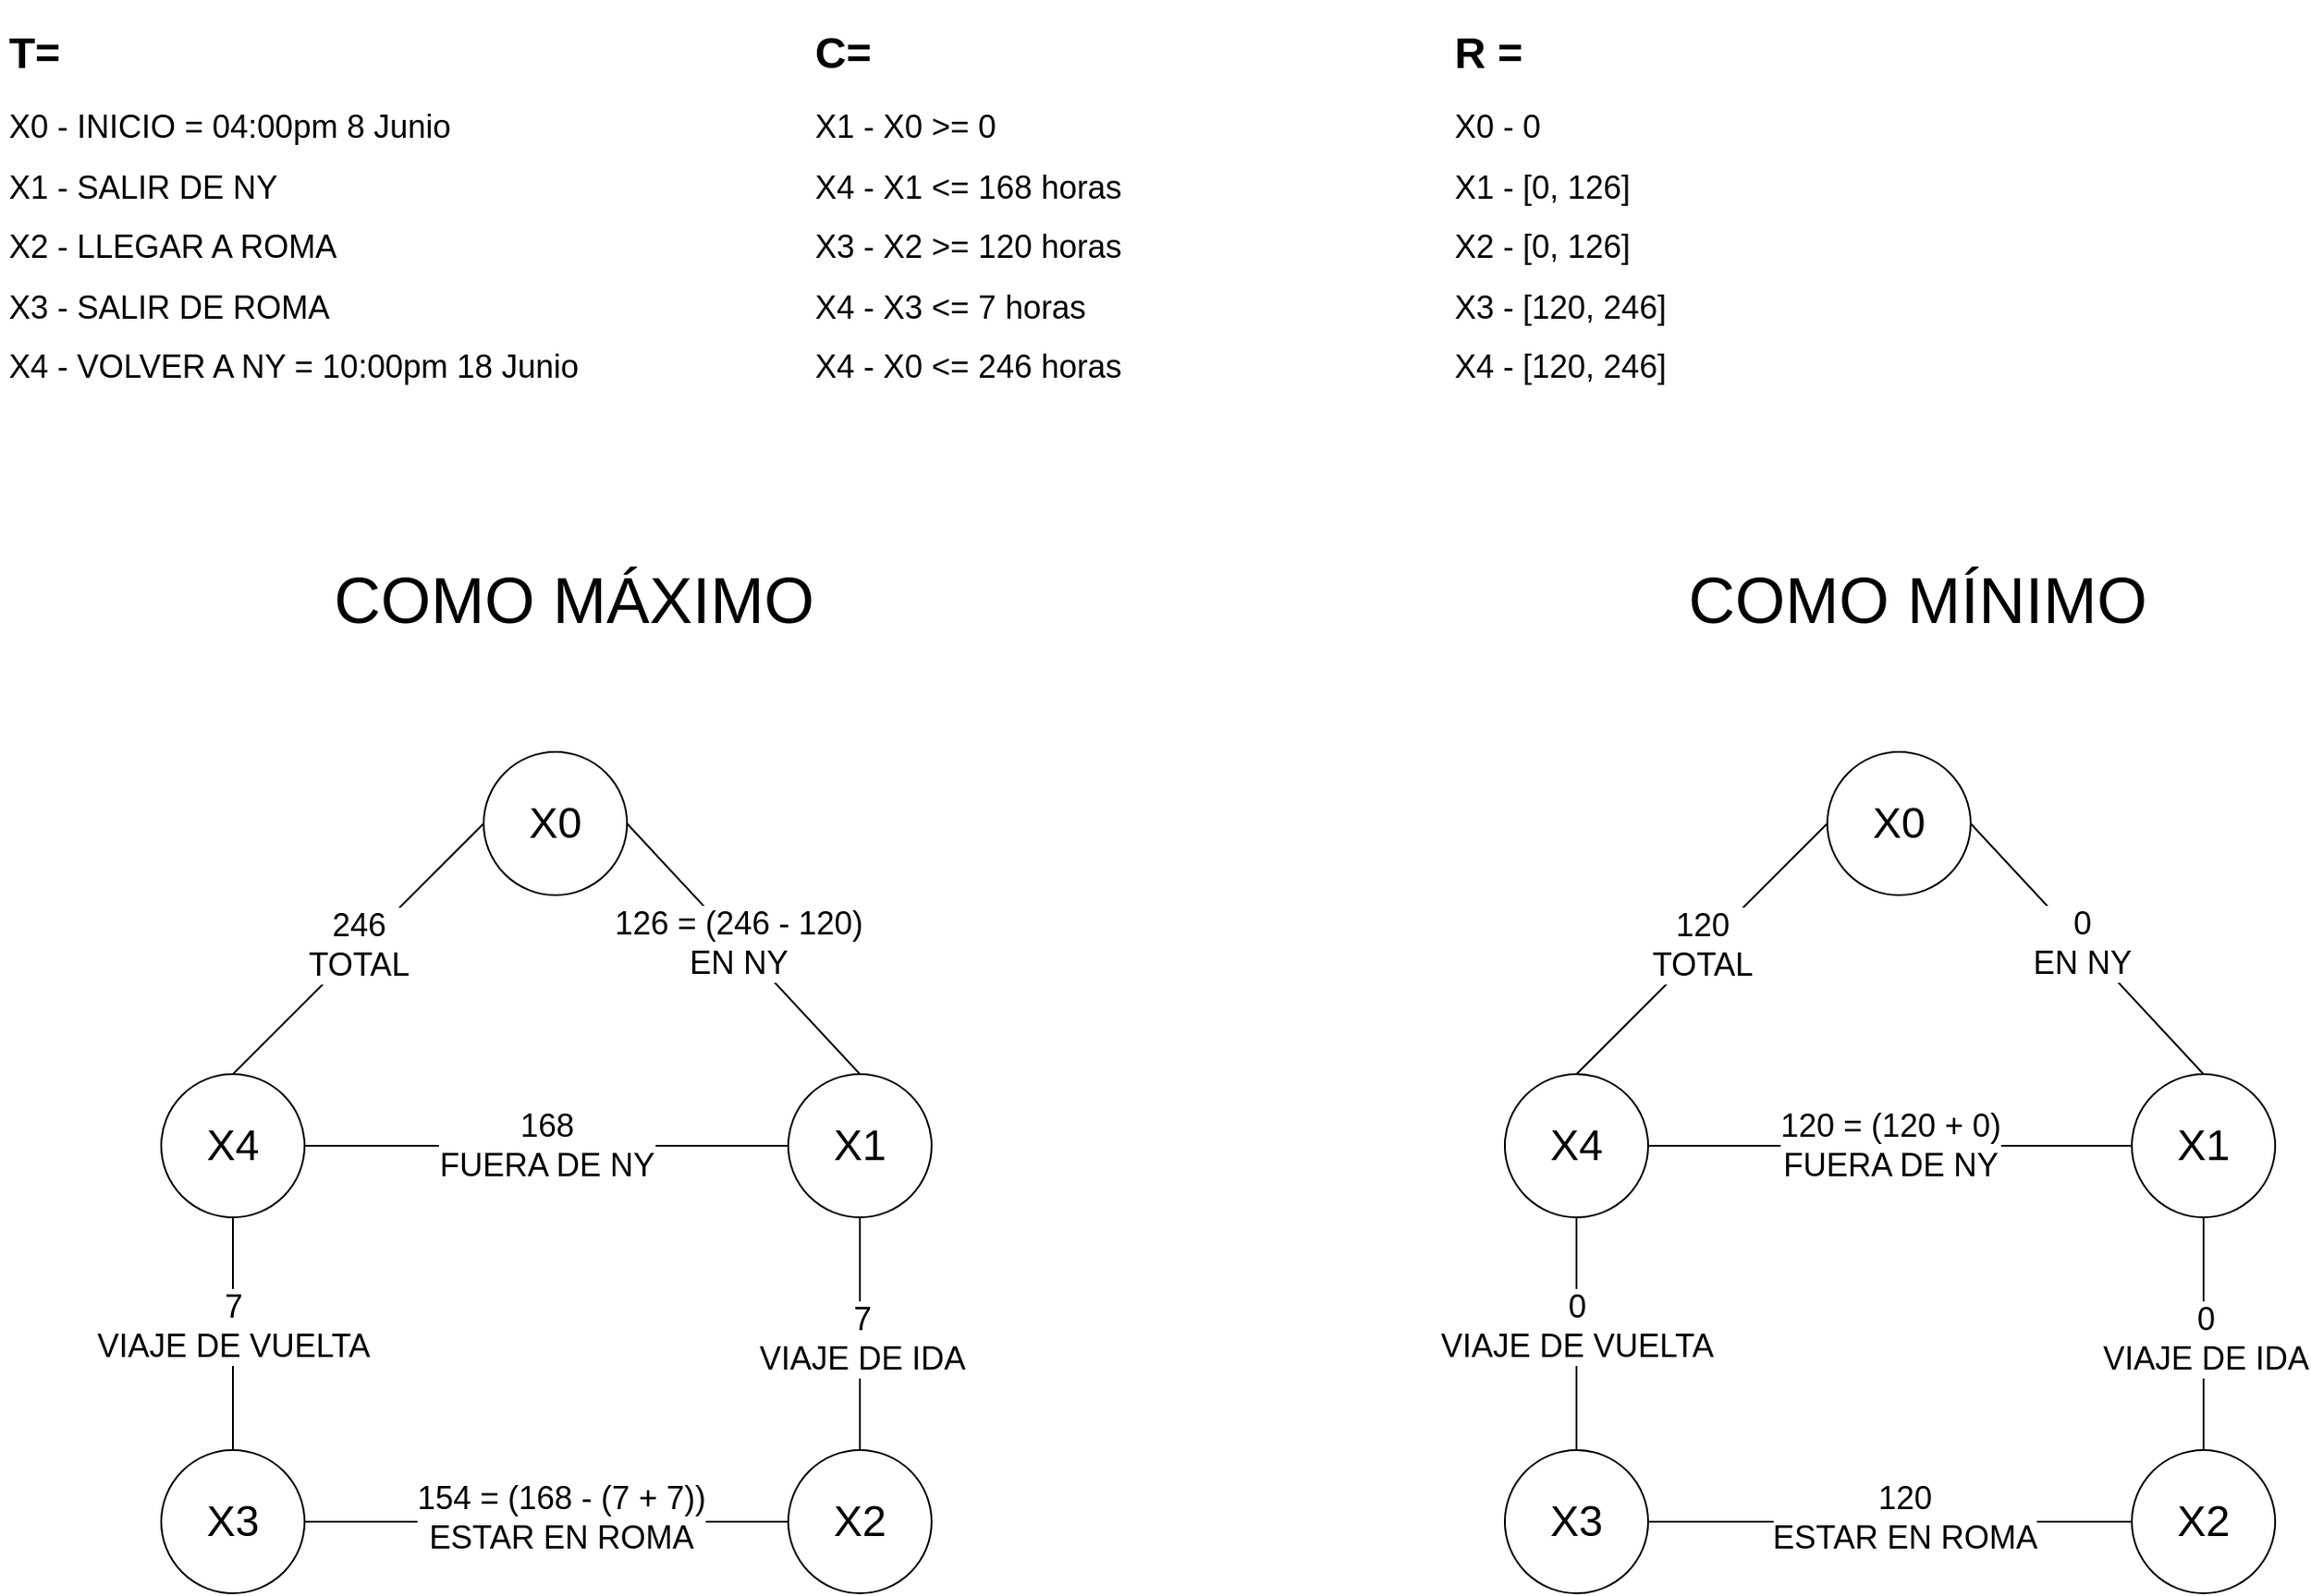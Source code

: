 <mxfile version="12.9.13" type="device"><diagram id="-83NwMJyqUidWCIRw6BU" name="Page-1"><mxGraphModel dx="2344" dy="1632" grid="1" gridSize="10" guides="1" tooltips="1" connect="1" arrows="1" fold="1" page="1" pageScale="1" pageWidth="827" pageHeight="1169" math="0" shadow="0"><root><mxCell id="0"/><mxCell id="1" parent="0"/><mxCell id="AFXiFm87-gxN2OOGeYR6-3" value="&lt;h1&gt;T=&lt;/h1&gt;&lt;p&gt;&lt;font size=&quot;4&quot;&gt;X0 - INICIO = 04:00pm 8 Junio&lt;/font&gt;&lt;/p&gt;&lt;p&gt;&lt;font size=&quot;4&quot;&gt;X1 - SALIR DE NY&lt;/font&gt;&lt;/p&gt;&lt;p&gt;&lt;font size=&quot;4&quot;&gt;X2 - LLEGAR A ROMA&lt;/font&gt;&lt;/p&gt;&lt;p&gt;&lt;span style=&quot;font-size: large&quot;&gt;X3 - SALIR DE ROMA&lt;/span&gt;&lt;font size=&quot;4&quot;&gt;&lt;br&gt;&lt;/font&gt;&lt;/p&gt;&lt;p&gt;&lt;span style=&quot;font-size: large&quot;&gt;X4 - VOLVER A NY = 10:00pm 18 Junio&lt;/span&gt;&lt;font size=&quot;4&quot;&gt;&lt;br&gt;&lt;/font&gt;&lt;/p&gt;" style="text;html=1;strokeColor=none;fillColor=none;spacing=5;spacingTop=-20;whiteSpace=wrap;overflow=hidden;rounded=0;" parent="1" vertex="1"><mxGeometry x="20" y="50" width="410" height="210" as="geometry"/></mxCell><mxCell id="AFXiFm87-gxN2OOGeYR6-6" value="&lt;h1&gt;C=&amp;nbsp;&lt;/h1&gt;&lt;p&gt;&lt;font size=&quot;4&quot;&gt;X1 -&amp;nbsp;&lt;/font&gt;&lt;span style=&quot;font-size: large&quot;&gt;X0 &amp;gt;= 0&lt;/span&gt;&lt;/p&gt;&lt;p&gt;&lt;font size=&quot;4&quot;&gt;X4 -&amp;nbsp;&lt;/font&gt;&lt;span style=&quot;font-size: large&quot;&gt;X1 &amp;lt;= 168 horas&lt;/span&gt;&lt;span style=&quot;font-size: large&quot;&gt;&lt;br&gt;&lt;/span&gt;&lt;/p&gt;&lt;p&gt;&lt;span style=&quot;font-size: large&quot;&gt;X3 - X2 &amp;gt;= 120 horas&lt;/span&gt;&lt;/p&gt;&lt;p&gt;&lt;font size=&quot;4&quot;&gt;X4 - X3 &amp;lt;= 7 horas&lt;/font&gt;&lt;/p&gt;&lt;p&gt;&lt;font size=&quot;4&quot;&gt;X4 - X0 &amp;lt;= 246 horas&lt;/font&gt;&lt;/p&gt;" style="text;html=1;strokeColor=none;fillColor=none;spacing=5;spacingTop=-20;whiteSpace=wrap;overflow=hidden;rounded=0;" parent="1" vertex="1"><mxGeometry x="470" y="50" width="410" height="210" as="geometry"/></mxCell><mxCell id="AFXiFm87-gxN2OOGeYR6-21" style="rounded=0;orthogonalLoop=1;jettySize=auto;html=1;exitX=0;exitY=0.5;exitDx=0;exitDy=0;entryX=0.5;entryY=0;entryDx=0;entryDy=0;endArrow=none;endFill=0;" parent="1" source="AFXiFm87-gxN2OOGeYR6-10" target="AFXiFm87-gxN2OOGeYR6-14" edge="1"><mxGeometry relative="1" as="geometry"/></mxCell><mxCell id="AFXiFm87-gxN2OOGeYR6-26" value="&lt;font style=&quot;font-size: 18px&quot;&gt;246&lt;br&gt;TOTAL&lt;br&gt;&lt;/font&gt;" style="edgeLabel;html=1;align=center;verticalAlign=middle;resizable=0;points=[];" parent="AFXiFm87-gxN2OOGeYR6-21" vertex="1" connectable="0"><mxGeometry x="-0.012" y="-2" relative="1" as="geometry"><mxPoint as="offset"/></mxGeometry></mxCell><mxCell id="AFXiFm87-gxN2OOGeYR6-32" style="rounded=0;orthogonalLoop=1;jettySize=auto;html=1;exitX=1;exitY=0.5;exitDx=0;exitDy=0;entryX=0.5;entryY=0;entryDx=0;entryDy=0;endArrow=none;endFill=0;" parent="1" source="AFXiFm87-gxN2OOGeYR6-10" target="AFXiFm87-gxN2OOGeYR6-11" edge="1"><mxGeometry relative="1" as="geometry"/></mxCell><mxCell id="AFXiFm87-gxN2OOGeYR6-34" value="&lt;font style=&quot;font-size: 18px&quot;&gt;126 = (246 - 120)&lt;br&gt;EN NY&lt;br&gt;&lt;/font&gt;" style="edgeLabel;html=1;align=center;verticalAlign=middle;resizable=0;points=[];" parent="AFXiFm87-gxN2OOGeYR6-32" vertex="1" connectable="0"><mxGeometry x="-0.358" y="2" relative="1" as="geometry"><mxPoint x="18.03" y="22.66" as="offset"/></mxGeometry></mxCell><mxCell id="AFXiFm87-gxN2OOGeYR6-10" value="&lt;font style=&quot;font-size: 24px&quot;&gt;X0&lt;/font&gt;" style="ellipse;whiteSpace=wrap;html=1;aspect=fixed;" parent="1" vertex="1"><mxGeometry x="290" y="460" width="80" height="80" as="geometry"/></mxCell><mxCell id="AFXiFm87-gxN2OOGeYR6-31" style="edgeStyle=orthogonalEdgeStyle;rounded=0;orthogonalLoop=1;jettySize=auto;html=1;exitX=0.5;exitY=1;exitDx=0;exitDy=0;entryX=0.5;entryY=0;entryDx=0;entryDy=0;endArrow=none;endFill=0;" parent="1" source="AFXiFm87-gxN2OOGeYR6-11" target="AFXiFm87-gxN2OOGeYR6-12" edge="1"><mxGeometry relative="1" as="geometry"/></mxCell><mxCell id="AFXiFm87-gxN2OOGeYR6-36" value="&lt;span style=&quot;font-size: 18px&quot;&gt;7&lt;br&gt;&lt;/span&gt;&lt;font style=&quot;font-size: 18px&quot;&gt;VIAJE DE IDA&lt;/font&gt;" style="edgeLabel;html=1;align=center;verticalAlign=middle;resizable=0;points=[];" parent="AFXiFm87-gxN2OOGeYR6-31" vertex="1" connectable="0"><mxGeometry x="0.046" y="1" relative="1" as="geometry"><mxPoint as="offset"/></mxGeometry></mxCell><mxCell id="AFXiFm87-gxN2OOGeYR6-11" value="&lt;font style=&quot;font-size: 24px&quot;&gt;X1&lt;/font&gt;" style="ellipse;whiteSpace=wrap;html=1;aspect=fixed;" parent="1" vertex="1"><mxGeometry x="460" y="640" width="80" height="80" as="geometry"/></mxCell><mxCell id="AFXiFm87-gxN2OOGeYR6-12" value="&lt;font style=&quot;font-size: 24px&quot;&gt;X2&lt;/font&gt;" style="ellipse;whiteSpace=wrap;html=1;aspect=fixed;" parent="1" vertex="1"><mxGeometry x="460" y="850" width="80" height="80" as="geometry"/></mxCell><mxCell id="AFXiFm87-gxN2OOGeYR6-23" style="edgeStyle=orthogonalEdgeStyle;rounded=0;orthogonalLoop=1;jettySize=auto;html=1;exitX=1;exitY=0.5;exitDx=0;exitDy=0;entryX=0;entryY=0.5;entryDx=0;entryDy=0;endArrow=none;endFill=0;" parent="1" source="AFXiFm87-gxN2OOGeYR6-13" target="AFXiFm87-gxN2OOGeYR6-12" edge="1"><mxGeometry relative="1" as="geometry"/></mxCell><mxCell id="AFXiFm87-gxN2OOGeYR6-30" value="&lt;font style=&quot;font-size: 18px&quot;&gt;154 =&amp;nbsp;&lt;/font&gt;&lt;span style=&quot;font-size: 18px&quot;&gt;(168 - (7 + 7))&lt;br&gt;ESTAR EN ROMA&lt;br&gt;&lt;/span&gt;" style="edgeLabel;html=1;align=center;verticalAlign=middle;resizable=0;points=[];" parent="AFXiFm87-gxN2OOGeYR6-23" vertex="1" connectable="0"><mxGeometry x="0.061" y="2" relative="1" as="geometry"><mxPoint as="offset"/></mxGeometry></mxCell><mxCell id="AFXiFm87-gxN2OOGeYR6-13" value="&lt;font style=&quot;font-size: 24px&quot;&gt;X3&lt;/font&gt;" style="ellipse;whiteSpace=wrap;html=1;aspect=fixed;" parent="1" vertex="1"><mxGeometry x="110" y="850" width="80" height="80" as="geometry"/></mxCell><mxCell id="AFXiFm87-gxN2OOGeYR6-22" style="edgeStyle=orthogonalEdgeStyle;rounded=0;orthogonalLoop=1;jettySize=auto;html=1;exitX=0.5;exitY=1;exitDx=0;exitDy=0;endArrow=none;endFill=0;" parent="1" source="AFXiFm87-gxN2OOGeYR6-14" target="AFXiFm87-gxN2OOGeYR6-13" edge="1"><mxGeometry relative="1" as="geometry"/></mxCell><mxCell id="AFXiFm87-gxN2OOGeYR6-29" value="&lt;font style=&quot;font-size: 18px&quot;&gt;7&lt;br&gt;VIAJE DE VUELTA&lt;br&gt;&lt;/font&gt;" style="edgeLabel;html=1;align=center;verticalAlign=middle;resizable=0;points=[];" parent="AFXiFm87-gxN2OOGeYR6-22" vertex="1" connectable="0"><mxGeometry x="-0.061" relative="1" as="geometry"><mxPoint as="offset"/></mxGeometry></mxCell><mxCell id="AFXiFm87-gxN2OOGeYR6-24" value="&lt;font style=&quot;font-size: 18px&quot;&gt;168&lt;br&gt;FUERA DE NY&lt;br&gt;&lt;/font&gt;" style="rounded=0;orthogonalLoop=1;jettySize=auto;html=1;exitX=1;exitY=0.5;exitDx=0;exitDy=0;endArrow=none;endFill=0;" parent="1" source="AFXiFm87-gxN2OOGeYR6-14" target="AFXiFm87-gxN2OOGeYR6-11" edge="1"><mxGeometry relative="1" as="geometry"/></mxCell><mxCell id="AFXiFm87-gxN2OOGeYR6-14" value="&lt;font style=&quot;font-size: 24px&quot;&gt;X4&lt;/font&gt;" style="ellipse;whiteSpace=wrap;html=1;aspect=fixed;" parent="1" vertex="1"><mxGeometry x="110" y="640" width="80" height="80" as="geometry"/></mxCell><mxCell id="AFXiFm87-gxN2OOGeYR6-35" value="&lt;font style=&quot;font-size: 36px&quot;&gt;COMO MÁXIMO&lt;/font&gt;" style="text;html=1;align=center;verticalAlign=middle;resizable=0;points=[];autosize=1;" parent="1" vertex="1"><mxGeometry x="200" y="360" width="280" height="30" as="geometry"/></mxCell><mxCell id="AFXiFm87-gxN2OOGeYR6-37" style="rounded=0;orthogonalLoop=1;jettySize=auto;html=1;exitX=0;exitY=0.5;exitDx=0;exitDy=0;entryX=0.5;entryY=0;entryDx=0;entryDy=0;endArrow=none;endFill=0;" parent="1" source="AFXiFm87-gxN2OOGeYR6-41" target="AFXiFm87-gxN2OOGeYR6-52" edge="1"><mxGeometry relative="1" as="geometry"/></mxCell><mxCell id="AFXiFm87-gxN2OOGeYR6-38" value="&lt;font style=&quot;font-size: 18px&quot;&gt;120&lt;br&gt;TOTAL&lt;br&gt;&lt;/font&gt;" style="edgeLabel;html=1;align=center;verticalAlign=middle;resizable=0;points=[];" parent="AFXiFm87-gxN2OOGeYR6-37" vertex="1" connectable="0"><mxGeometry x="-0.012" y="-2" relative="1" as="geometry"><mxPoint as="offset"/></mxGeometry></mxCell><mxCell id="AFXiFm87-gxN2OOGeYR6-39" style="rounded=0;orthogonalLoop=1;jettySize=auto;html=1;exitX=1;exitY=0.5;exitDx=0;exitDy=0;entryX=0.5;entryY=0;entryDx=0;entryDy=0;endArrow=none;endFill=0;" parent="1" source="AFXiFm87-gxN2OOGeYR6-41" target="AFXiFm87-gxN2OOGeYR6-44" edge="1"><mxGeometry relative="1" as="geometry"/></mxCell><mxCell id="AFXiFm87-gxN2OOGeYR6-40" value="&lt;font style=&quot;font-size: 18px&quot;&gt;0&lt;br&gt;EN NY&lt;br&gt;&lt;/font&gt;" style="edgeLabel;html=1;align=center;verticalAlign=middle;resizable=0;points=[];" parent="AFXiFm87-gxN2OOGeYR6-39" vertex="1" connectable="0"><mxGeometry x="-0.358" y="2" relative="1" as="geometry"><mxPoint x="18.03" y="22.66" as="offset"/></mxGeometry></mxCell><mxCell id="AFXiFm87-gxN2OOGeYR6-41" value="&lt;font style=&quot;font-size: 24px&quot;&gt;X0&lt;/font&gt;" style="ellipse;whiteSpace=wrap;html=1;aspect=fixed;" parent="1" vertex="1"><mxGeometry x="1040" y="460" width="80" height="80" as="geometry"/></mxCell><mxCell id="AFXiFm87-gxN2OOGeYR6-42" style="edgeStyle=orthogonalEdgeStyle;rounded=0;orthogonalLoop=1;jettySize=auto;html=1;exitX=0.5;exitY=1;exitDx=0;exitDy=0;entryX=0.5;entryY=0;entryDx=0;entryDy=0;endArrow=none;endFill=0;" parent="1" source="AFXiFm87-gxN2OOGeYR6-44" target="AFXiFm87-gxN2OOGeYR6-45" edge="1"><mxGeometry relative="1" as="geometry"/></mxCell><mxCell id="AFXiFm87-gxN2OOGeYR6-43" value="&lt;span style=&quot;font-size: 18px&quot;&gt;0&lt;br&gt;&lt;/span&gt;&lt;font style=&quot;font-size: 18px&quot;&gt;VIAJE DE IDA&lt;/font&gt;" style="edgeLabel;html=1;align=center;verticalAlign=middle;resizable=0;points=[];" parent="AFXiFm87-gxN2OOGeYR6-42" vertex="1" connectable="0"><mxGeometry x="0.046" y="1" relative="1" as="geometry"><mxPoint as="offset"/></mxGeometry></mxCell><mxCell id="AFXiFm87-gxN2OOGeYR6-44" value="&lt;font style=&quot;font-size: 24px&quot;&gt;X1&lt;/font&gt;" style="ellipse;whiteSpace=wrap;html=1;aspect=fixed;" parent="1" vertex="1"><mxGeometry x="1210" y="640" width="80" height="80" as="geometry"/></mxCell><mxCell id="AFXiFm87-gxN2OOGeYR6-45" value="&lt;font style=&quot;font-size: 24px&quot;&gt;X2&lt;/font&gt;" style="ellipse;whiteSpace=wrap;html=1;aspect=fixed;" parent="1" vertex="1"><mxGeometry x="1210" y="850" width="80" height="80" as="geometry"/></mxCell><mxCell id="AFXiFm87-gxN2OOGeYR6-46" style="edgeStyle=orthogonalEdgeStyle;rounded=0;orthogonalLoop=1;jettySize=auto;html=1;exitX=1;exitY=0.5;exitDx=0;exitDy=0;entryX=0;entryY=0.5;entryDx=0;entryDy=0;endArrow=none;endFill=0;" parent="1" source="AFXiFm87-gxN2OOGeYR6-48" target="AFXiFm87-gxN2OOGeYR6-45" edge="1"><mxGeometry relative="1" as="geometry"/></mxCell><mxCell id="AFXiFm87-gxN2OOGeYR6-47" value="&lt;font style=&quot;font-size: 18px&quot;&gt;120&lt;/font&gt;&lt;span style=&quot;font-size: 18px&quot;&gt;&lt;br&gt;ESTAR EN ROMA&lt;br&gt;&lt;/span&gt;" style="edgeLabel;html=1;align=center;verticalAlign=middle;resizable=0;points=[];" parent="AFXiFm87-gxN2OOGeYR6-46" vertex="1" connectable="0"><mxGeometry x="0.061" y="2" relative="1" as="geometry"><mxPoint as="offset"/></mxGeometry></mxCell><mxCell id="AFXiFm87-gxN2OOGeYR6-48" value="&lt;font style=&quot;font-size: 24px&quot;&gt;X3&lt;/font&gt;" style="ellipse;whiteSpace=wrap;html=1;aspect=fixed;" parent="1" vertex="1"><mxGeometry x="860" y="850" width="80" height="80" as="geometry"/></mxCell><mxCell id="AFXiFm87-gxN2OOGeYR6-49" style="edgeStyle=orthogonalEdgeStyle;rounded=0;orthogonalLoop=1;jettySize=auto;html=1;exitX=0.5;exitY=1;exitDx=0;exitDy=0;endArrow=none;endFill=0;" parent="1" source="AFXiFm87-gxN2OOGeYR6-52" target="AFXiFm87-gxN2OOGeYR6-48" edge="1"><mxGeometry relative="1" as="geometry"/></mxCell><mxCell id="AFXiFm87-gxN2OOGeYR6-50" value="&lt;font style=&quot;font-size: 18px&quot;&gt;0&lt;br&gt;VIAJE DE VUELTA&lt;br&gt;&lt;/font&gt;" style="edgeLabel;html=1;align=center;verticalAlign=middle;resizable=0;points=[];" parent="AFXiFm87-gxN2OOGeYR6-49" vertex="1" connectable="0"><mxGeometry x="-0.061" relative="1" as="geometry"><mxPoint as="offset"/></mxGeometry></mxCell><mxCell id="AFXiFm87-gxN2OOGeYR6-51" value="&lt;font style=&quot;font-size: 18px&quot;&gt;120 = (120 + 0)&lt;br&gt;FUERA DE NY&lt;br&gt;&lt;/font&gt;" style="rounded=0;orthogonalLoop=1;jettySize=auto;html=1;exitX=1;exitY=0.5;exitDx=0;exitDy=0;endArrow=none;endFill=0;" parent="1" source="AFXiFm87-gxN2OOGeYR6-52" target="AFXiFm87-gxN2OOGeYR6-44" edge="1"><mxGeometry relative="1" as="geometry"/></mxCell><mxCell id="AFXiFm87-gxN2OOGeYR6-52" value="&lt;font style=&quot;font-size: 24px&quot;&gt;X4&lt;/font&gt;" style="ellipse;whiteSpace=wrap;html=1;aspect=fixed;" parent="1" vertex="1"><mxGeometry x="860" y="640" width="80" height="80" as="geometry"/></mxCell><mxCell id="AFXiFm87-gxN2OOGeYR6-53" value="&lt;font style=&quot;font-size: 36px&quot;&gt;COMO MÍNIMO&lt;/font&gt;" style="text;html=1;align=center;verticalAlign=middle;resizable=0;points=[];autosize=1;" parent="1" vertex="1"><mxGeometry x="955" y="360" width="270" height="30" as="geometry"/></mxCell><mxCell id="z90mua4IJbURr_A6j3kE-2" value="&lt;h1&gt;R =&lt;/h1&gt;&lt;p&gt;&lt;font size=&quot;4&quot;&gt;X0 - 0&lt;/font&gt;&lt;/p&gt;&lt;p&gt;&lt;font size=&quot;4&quot;&gt;X1 - [0, 126]&lt;/font&gt;&lt;/p&gt;&lt;p&gt;&lt;font size=&quot;4&quot;&gt;X2 - [0, 126]&lt;/font&gt;&lt;/p&gt;&lt;p&gt;&lt;span style=&quot;font-size: large&quot;&gt;X3 - [120, 246]&lt;/span&gt;&lt;font size=&quot;4&quot;&gt;&lt;br&gt;&lt;/font&gt;&lt;/p&gt;&lt;p&gt;&lt;span style=&quot;font-size: large&quot;&gt;X4 - [120, 246]&lt;/span&gt;&lt;font size=&quot;4&quot;&gt;&lt;br&gt;&lt;/font&gt;&lt;/p&gt;" style="text;html=1;strokeColor=none;fillColor=none;spacing=5;spacingTop=-20;whiteSpace=wrap;overflow=hidden;rounded=0;" vertex="1" parent="1"><mxGeometry x="827" y="50" width="410" height="210" as="geometry"/></mxCell></root></mxGraphModel></diagram></mxfile>